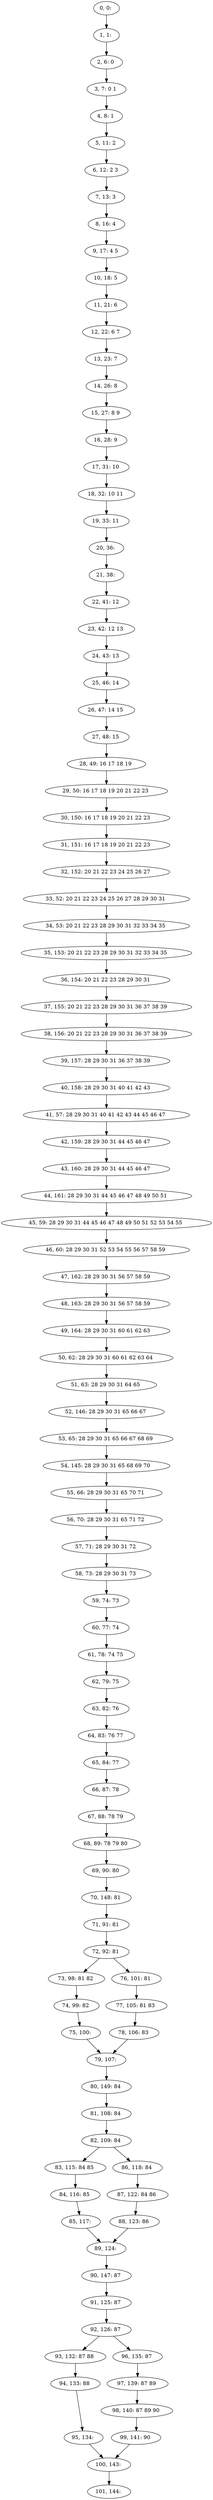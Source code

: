 digraph G {
0[label="0, 0: "];
1[label="1, 1: "];
2[label="2, 6: 0 "];
3[label="3, 7: 0 1 "];
4[label="4, 8: 1 "];
5[label="5, 11: 2 "];
6[label="6, 12: 2 3 "];
7[label="7, 13: 3 "];
8[label="8, 16: 4 "];
9[label="9, 17: 4 5 "];
10[label="10, 18: 5 "];
11[label="11, 21: 6 "];
12[label="12, 22: 6 7 "];
13[label="13, 23: 7 "];
14[label="14, 26: 8 "];
15[label="15, 27: 8 9 "];
16[label="16, 28: 9 "];
17[label="17, 31: 10 "];
18[label="18, 32: 10 11 "];
19[label="19, 33: 11 "];
20[label="20, 36: "];
21[label="21, 38: "];
22[label="22, 41: 12 "];
23[label="23, 42: 12 13 "];
24[label="24, 43: 13 "];
25[label="25, 46: 14 "];
26[label="26, 47: 14 15 "];
27[label="27, 48: 15 "];
28[label="28, 49: 16 17 18 19 "];
29[label="29, 50: 16 17 18 19 20 21 22 23 "];
30[label="30, 150: 16 17 18 19 20 21 22 23 "];
31[label="31, 151: 16 17 18 19 20 21 22 23 "];
32[label="32, 152: 20 21 22 23 24 25 26 27 "];
33[label="33, 52: 20 21 22 23 24 25 26 27 28 29 30 31 "];
34[label="34, 53: 20 21 22 23 28 29 30 31 32 33 34 35 "];
35[label="35, 153: 20 21 22 23 28 29 30 31 32 33 34 35 "];
36[label="36, 154: 20 21 22 23 28 29 30 31 "];
37[label="37, 155: 20 21 22 23 28 29 30 31 36 37 38 39 "];
38[label="38, 156: 20 21 22 23 28 29 30 31 36 37 38 39 "];
39[label="39, 157: 28 29 30 31 36 37 38 39 "];
40[label="40, 158: 28 29 30 31 40 41 42 43 "];
41[label="41, 57: 28 29 30 31 40 41 42 43 44 45 46 47 "];
42[label="42, 159: 28 29 30 31 44 45 46 47 "];
43[label="43, 160: 28 29 30 31 44 45 46 47 "];
44[label="44, 161: 28 29 30 31 44 45 46 47 48 49 50 51 "];
45[label="45, 59: 28 29 30 31 44 45 46 47 48 49 50 51 52 53 54 55 "];
46[label="46, 60: 28 29 30 31 52 53 54 55 56 57 58 59 "];
47[label="47, 162: 28 29 30 31 56 57 58 59 "];
48[label="48, 163: 28 29 30 31 56 57 58 59 "];
49[label="49, 164: 28 29 30 31 60 61 62 63 "];
50[label="50, 62: 28 29 30 31 60 61 62 63 64 "];
51[label="51, 63: 28 29 30 31 64 65 "];
52[label="52, 146: 28 29 30 31 65 66 67 "];
53[label="53, 65: 28 29 30 31 65 66 67 68 69 "];
54[label="54, 145: 28 29 30 31 65 68 69 70 "];
55[label="55, 66: 28 29 30 31 65 70 71 "];
56[label="56, 70: 28 29 30 31 65 71 72 "];
57[label="57, 71: 28 29 30 31 72 "];
58[label="58, 73: 28 29 30 31 73 "];
59[label="59, 74: 73 "];
60[label="60, 77: 74 "];
61[label="61, 78: 74 75 "];
62[label="62, 79: 75 "];
63[label="63, 82: 76 "];
64[label="64, 83: 76 77 "];
65[label="65, 84: 77 "];
66[label="66, 87: 78 "];
67[label="67, 88: 78 79 "];
68[label="68, 89: 78 79 80 "];
69[label="69, 90: 80 "];
70[label="70, 148: 81 "];
71[label="71, 91: 81 "];
72[label="72, 92: 81 "];
73[label="73, 98: 81 82 "];
74[label="74, 99: 82 "];
75[label="75, 100: "];
76[label="76, 101: 81 "];
77[label="77, 105: 81 83 "];
78[label="78, 106: 83 "];
79[label="79, 107: "];
80[label="80, 149: 84 "];
81[label="81, 108: 84 "];
82[label="82, 109: 84 "];
83[label="83, 115: 84 85 "];
84[label="84, 116: 85 "];
85[label="85, 117: "];
86[label="86, 118: 84 "];
87[label="87, 122: 84 86 "];
88[label="88, 123: 86 "];
89[label="89, 124: "];
90[label="90, 147: 87 "];
91[label="91, 125: 87 "];
92[label="92, 126: 87 "];
93[label="93, 132: 87 88 "];
94[label="94, 133: 88 "];
95[label="95, 134: "];
96[label="96, 135: 87 "];
97[label="97, 139: 87 89 "];
98[label="98, 140: 87 89 90 "];
99[label="99, 141: 90 "];
100[label="100, 143: "];
101[label="101, 144: "];
0->1 ;
1->2 ;
2->3 ;
3->4 ;
4->5 ;
5->6 ;
6->7 ;
7->8 ;
8->9 ;
9->10 ;
10->11 ;
11->12 ;
12->13 ;
13->14 ;
14->15 ;
15->16 ;
16->17 ;
17->18 ;
18->19 ;
19->20 ;
20->21 ;
21->22 ;
22->23 ;
23->24 ;
24->25 ;
25->26 ;
26->27 ;
27->28 ;
28->29 ;
29->30 ;
30->31 ;
31->32 ;
32->33 ;
33->34 ;
34->35 ;
35->36 ;
36->37 ;
37->38 ;
38->39 ;
39->40 ;
40->41 ;
41->42 ;
42->43 ;
43->44 ;
44->45 ;
45->46 ;
46->47 ;
47->48 ;
48->49 ;
49->50 ;
50->51 ;
51->52 ;
52->53 ;
53->54 ;
54->55 ;
55->56 ;
56->57 ;
57->58 ;
58->59 ;
59->60 ;
60->61 ;
61->62 ;
62->63 ;
63->64 ;
64->65 ;
65->66 ;
66->67 ;
67->68 ;
68->69 ;
69->70 ;
70->71 ;
71->72 ;
72->73 ;
72->76 ;
73->74 ;
74->75 ;
75->79 ;
76->77 ;
77->78 ;
78->79 ;
79->80 ;
80->81 ;
81->82 ;
82->83 ;
82->86 ;
83->84 ;
84->85 ;
85->89 ;
86->87 ;
87->88 ;
88->89 ;
89->90 ;
90->91 ;
91->92 ;
92->93 ;
92->96 ;
93->94 ;
94->95 ;
95->100 ;
96->97 ;
97->98 ;
98->99 ;
99->100 ;
100->101 ;
}
